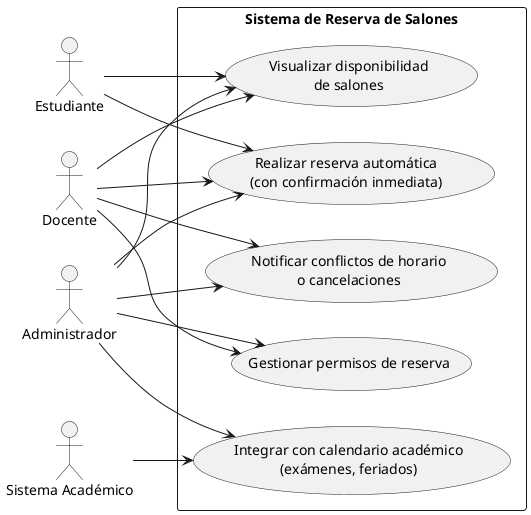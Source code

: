 @startuml CasosdeUsoSalon
left to right direction
actor "Estudiante" as Estudiante
actor "Docente" as Docente
actor "Administrador" as Admin
actor "Sistema Académico" as Sistema

rectangle "Sistema de Reserva de Salones" {
  
  usecase "Visualizar disponibilidad\nde salones" as UC1
  usecase "Realizar reserva automática\n(con confirmación inmediata)" as UC2
  usecase "Notificar conflictos de horario\no cancelaciones" as UC3
  usecase "Gestionar permisos de reserva" as UC4
  usecase "Integrar con calendario académico\n(exámenes, feriados)" as UC5
}

Estudiante --> UC1
Estudiante --> UC2
Docente --> UC1
Docente --> UC2
Docente --> UC3
Docente --> UC4

Admin --> UC1
Admin --> UC2
Admin --> UC3
Admin --> UC4
Admin --> UC5

Sistema --> UC5
@enduml
